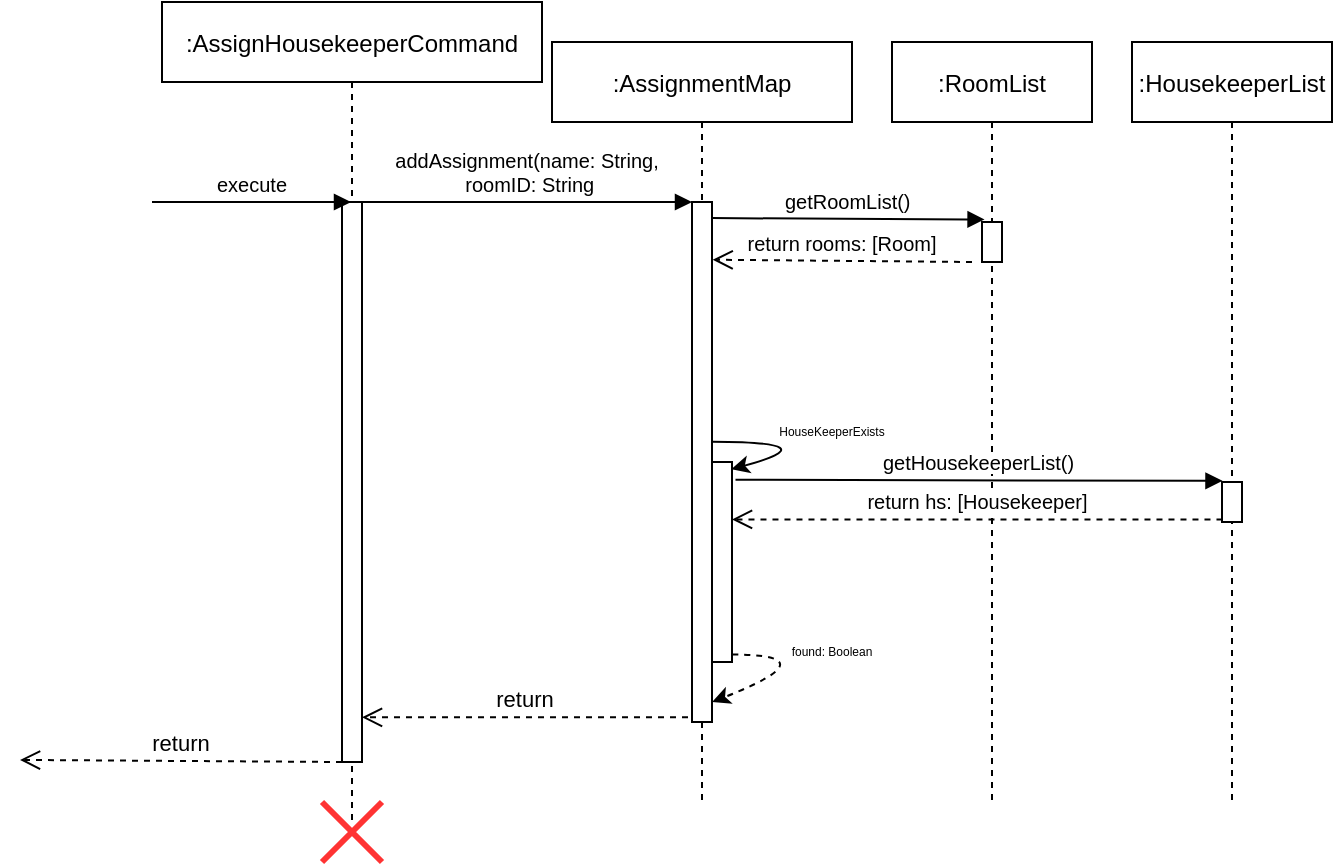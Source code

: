 <mxfile version="17.2.0"><diagram id="kgpKYQtTHZ0yAKxKKP6v" name="Page-1"><mxGraphModel dx="1665" dy="555" grid="1" gridSize="10" guides="1" tooltips="1" connect="1" arrows="1" fold="1" page="1" pageScale="1" pageWidth="850" pageHeight="1100" math="0" shadow="0"><root><mxCell id="0"/><mxCell id="1" parent="0"/><mxCell id="3nuBFxr9cyL0pnOWT2aG-1" value=":AssignHousekeeperCommand" style="shape=umlLifeline;perimeter=lifelinePerimeter;container=1;collapsible=0;recursiveResize=0;rounded=0;shadow=0;strokeWidth=1;" parent="1" vertex="1"><mxGeometry x="5" y="60" width="190" height="410" as="geometry"/></mxCell><mxCell id="3nuBFxr9cyL0pnOWT2aG-2" value="" style="points=[];perimeter=orthogonalPerimeter;rounded=0;shadow=0;strokeWidth=1;" parent="3nuBFxr9cyL0pnOWT2aG-1" vertex="1"><mxGeometry x="90" y="100" width="10" height="280" as="geometry"/></mxCell><mxCell id="TwROIaq_VwhpcPpVr17J-12" value="" style="shape=umlDestroy;whiteSpace=wrap;html=1;strokeWidth=3;fillColor=#FF3333;gradientColor=none;strokeColor=#FF3333;" vertex="1" parent="3nuBFxr9cyL0pnOWT2aG-1"><mxGeometry x="80" y="400" width="30" height="30" as="geometry"/></mxCell><mxCell id="TwROIaq_VwhpcPpVr17J-36" value="return" style="verticalAlign=bottom;endArrow=open;dashed=1;endSize=8;shadow=0;strokeWidth=1;exitX=-0.2;exitY=0.991;exitDx=0;exitDy=0;exitPerimeter=0;entryX=1.2;entryY=0.987;entryDx=0;entryDy=0;entryPerimeter=0;" edge="1" parent="3nuBFxr9cyL0pnOWT2aG-1"><mxGeometry relative="1" as="geometry"><mxPoint x="-71.0" y="378.96" as="targetPoint"/><mxPoint x="90" y="380.0" as="sourcePoint"/></mxGeometry></mxCell><mxCell id="3nuBFxr9cyL0pnOWT2aG-5" value=":AssignmentMap" style="shape=umlLifeline;perimeter=lifelinePerimeter;container=1;collapsible=0;recursiveResize=0;rounded=0;shadow=0;strokeWidth=1;" parent="1" vertex="1"><mxGeometry x="200" y="80" width="150" height="380" as="geometry"/></mxCell><mxCell id="3nuBFxr9cyL0pnOWT2aG-6" value="" style="points=[];perimeter=orthogonalPerimeter;rounded=0;shadow=0;strokeWidth=1;" parent="3nuBFxr9cyL0pnOWT2aG-5" vertex="1"><mxGeometry x="70" y="80" width="10" height="260" as="geometry"/></mxCell><mxCell id="TwROIaq_VwhpcPpVr17J-28" value="" style="html=1;points=[];perimeter=orthogonalPerimeter;fontSize=10;strokeColor=#000000;strokeWidth=1;fillColor=default;gradientColor=none;" vertex="1" parent="3nuBFxr9cyL0pnOWT2aG-5"><mxGeometry x="80" y="210" width="10" height="100" as="geometry"/></mxCell><mxCell id="TwROIaq_VwhpcPpVr17J-31" value="" style="curved=1;endArrow=classic;html=1;rounded=0;fontSize=10;exitX=1.007;exitY=0.461;exitDx=0;exitDy=0;exitPerimeter=0;entryX=0.972;entryY=0.036;entryDx=0;entryDy=0;entryPerimeter=0;" edge="1" parent="3nuBFxr9cyL0pnOWT2aG-5" source="3nuBFxr9cyL0pnOWT2aG-6" target="TwROIaq_VwhpcPpVr17J-28"><mxGeometry width="50" height="50" relative="1" as="geometry"><mxPoint x="190" y="190" as="sourcePoint"/><mxPoint x="240" y="140" as="targetPoint"/><Array as="points"><mxPoint x="140" y="200"/></Array></mxGeometry></mxCell><mxCell id="TwROIaq_VwhpcPpVr17J-32" value="HouseKeeperExists" style="text;html=1;strokeColor=none;fillColor=none;align=center;verticalAlign=middle;whiteSpace=wrap;rounded=0;fontSize=6;" vertex="1" parent="3nuBFxr9cyL0pnOWT2aG-5"><mxGeometry x="110" y="180" width="60" height="30" as="geometry"/></mxCell><mxCell id="TwROIaq_VwhpcPpVr17J-33" value="" style="curved=1;endArrow=classic;html=1;rounded=0;fontSize=10;exitX=1.007;exitY=0.461;exitDx=0;exitDy=0;exitPerimeter=0;dashed=1;" edge="1" parent="3nuBFxr9cyL0pnOWT2aG-5"><mxGeometry width="50" height="50" relative="1" as="geometry"><mxPoint x="90.07" y="306.26" as="sourcePoint"/><mxPoint x="80.07" y="330" as="targetPoint"/><Array as="points"><mxPoint x="140" y="306.4"/></Array></mxGeometry></mxCell><mxCell id="TwROIaq_VwhpcPpVr17J-34" value="found: Boolean" style="text;html=1;strokeColor=none;fillColor=none;align=center;verticalAlign=middle;whiteSpace=wrap;rounded=0;fontSize=6;" vertex="1" parent="3nuBFxr9cyL0pnOWT2aG-5"><mxGeometry x="110" y="290" width="60" height="30" as="geometry"/></mxCell><mxCell id="3nuBFxr9cyL0pnOWT2aG-7" value="return" style="verticalAlign=bottom;endArrow=open;dashed=1;endSize=8;shadow=0;strokeWidth=1;exitX=-0.2;exitY=0.991;exitDx=0;exitDy=0;exitPerimeter=0;" parent="1" source="3nuBFxr9cyL0pnOWT2aG-6" target="3nuBFxr9cyL0pnOWT2aG-2" edge="1"><mxGeometry relative="1" as="geometry"><mxPoint x="275" y="236" as="targetPoint"/><mxPoint x="260" y="320" as="sourcePoint"/></mxGeometry></mxCell><mxCell id="3nuBFxr9cyL0pnOWT2aG-8" value="addAssignment(name: String,&#10; roomID: String" style="verticalAlign=bottom;endArrow=block;entryX=0;entryY=0;shadow=0;strokeWidth=1;fontSize=10;" parent="1" source="3nuBFxr9cyL0pnOWT2aG-2" target="3nuBFxr9cyL0pnOWT2aG-6" edge="1"><mxGeometry relative="1" as="geometry"><mxPoint x="275" y="160" as="sourcePoint"/></mxGeometry></mxCell><mxCell id="TwROIaq_VwhpcPpVr17J-7" value=":RoomList" style="shape=umlLifeline;perimeter=lifelinePerimeter;container=1;collapsible=0;recursiveResize=0;rounded=0;shadow=0;strokeWidth=1;" vertex="1" parent="1"><mxGeometry x="370" y="80" width="100" height="380" as="geometry"/></mxCell><mxCell id="TwROIaq_VwhpcPpVr17J-8" value="" style="points=[];perimeter=orthogonalPerimeter;rounded=0;shadow=0;strokeWidth=1;" vertex="1" parent="TwROIaq_VwhpcPpVr17J-7"><mxGeometry x="45" y="90" width="10" height="20" as="geometry"/></mxCell><mxCell id="TwROIaq_VwhpcPpVr17J-25" value="return rooms: [Room]" style="verticalAlign=bottom;endArrow=open;dashed=1;endSize=8;shadow=0;strokeWidth=1;fontSize=10;entryX=1.033;entryY=0.111;entryDx=0;entryDy=0;entryPerimeter=0;" edge="1" parent="TwROIaq_VwhpcPpVr17J-7" target="3nuBFxr9cyL0pnOWT2aG-6"><mxGeometry relative="1" as="geometry"><mxPoint x="-60" y="110" as="targetPoint"/><mxPoint x="40" y="110" as="sourcePoint"/></mxGeometry></mxCell><mxCell id="TwROIaq_VwhpcPpVr17J-9" value=":HousekeeperList" style="shape=umlLifeline;perimeter=lifelinePerimeter;container=1;collapsible=0;recursiveResize=0;rounded=0;shadow=0;strokeWidth=1;" vertex="1" parent="1"><mxGeometry x="490" y="80" width="100" height="380" as="geometry"/></mxCell><mxCell id="TwROIaq_VwhpcPpVr17J-10" value="" style="points=[];perimeter=orthogonalPerimeter;rounded=0;shadow=0;strokeWidth=1;" vertex="1" parent="TwROIaq_VwhpcPpVr17J-9"><mxGeometry x="45" y="220" width="10" height="20" as="geometry"/></mxCell><mxCell id="TwROIaq_VwhpcPpVr17J-18" value="execute" style="verticalAlign=bottom;endArrow=block;shadow=0;strokeWidth=1;fontSize=10;" edge="1" parent="1" target="3nuBFxr9cyL0pnOWT2aG-1"><mxGeometry relative="1" as="geometry"><mxPoint y="160" as="sourcePoint"/><mxPoint x="-100" y="160.0" as="targetPoint"/></mxGeometry></mxCell><mxCell id="TwROIaq_VwhpcPpVr17J-27" value="return hs: [Housekeeper]" style="verticalAlign=bottom;endArrow=open;dashed=1;endSize=8;shadow=0;strokeWidth=1;fontSize=10;exitX=0.024;exitY=0.937;exitDx=0;exitDy=0;exitPerimeter=0;" edge="1" parent="1" source="TwROIaq_VwhpcPpVr17J-10" target="TwROIaq_VwhpcPpVr17J-28"><mxGeometry relative="1" as="geometry"><mxPoint x="330" y="310" as="targetPoint"/><mxPoint x="540.0" y="309.31" as="sourcePoint"/></mxGeometry></mxCell><mxCell id="TwROIaq_VwhpcPpVr17J-26" value="getHousekeeperList()" style="verticalAlign=bottom;endArrow=block;shadow=0;strokeWidth=1;fontSize=10;entryX=0.024;entryY=-0.029;entryDx=0;entryDy=0;entryPerimeter=0;exitX=1.176;exitY=0.089;exitDx=0;exitDy=0;exitPerimeter=0;" edge="1" parent="1" source="TwROIaq_VwhpcPpVr17J-28" target="TwROIaq_VwhpcPpVr17J-10"><mxGeometry relative="1" as="geometry"><mxPoint x="330" y="300" as="sourcePoint"/><mxPoint x="435.0" y="290" as="targetPoint"/></mxGeometry></mxCell><mxCell id="TwROIaq_VwhpcPpVr17J-24" value="getRoomList()" style="verticalAlign=bottom;endArrow=block;shadow=0;strokeWidth=1;fontSize=10;entryX=0.128;entryY=-0.063;entryDx=0;entryDy=0;entryPerimeter=0;exitX=0.986;exitY=0.031;exitDx=0;exitDy=0;exitPerimeter=0;" edge="1" parent="1" source="3nuBFxr9cyL0pnOWT2aG-6" target="TwROIaq_VwhpcPpVr17J-8"><mxGeometry relative="1" as="geometry"><mxPoint x="330" y="170" as="sourcePoint"/><mxPoint x="430" y="170" as="targetPoint"/></mxGeometry></mxCell></root></mxGraphModel></diagram></mxfile>